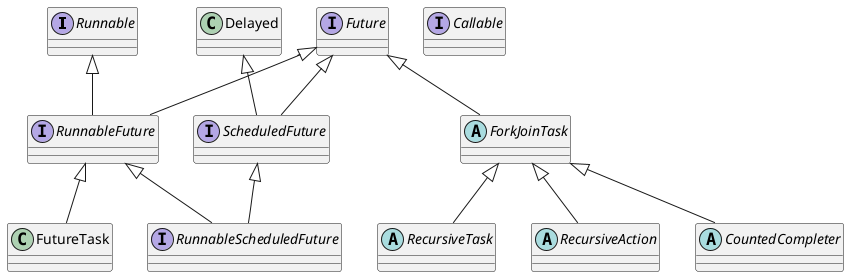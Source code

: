 @startuml
interface Runnable
interface Callable
interface Future
interface ScheduledFuture
interface RunnableFuture
class FutureTask
interface RunnableScheduledFuture

abstract class ForkJoinTask
abstract class RecursiveTask
abstract class RecursiveAction
abstract class CountedCompleter

Runnable <|-- RunnableFuture
Future <|-- RunnableFuture
RunnableFuture <|-- FutureTask
Future <|-- ScheduledFuture
Delayed <|-- ScheduledFuture

ScheduledFuture <|-- RunnableScheduledFuture
RunnableFuture <|-- RunnableScheduledFuture

Future <|-- ForkJoinTask
ForkJoinTask <|-- RecursiveTask
ForkJoinTask <|-- RecursiveAction
ForkJoinTask <|-- CountedCompleter
@enduml